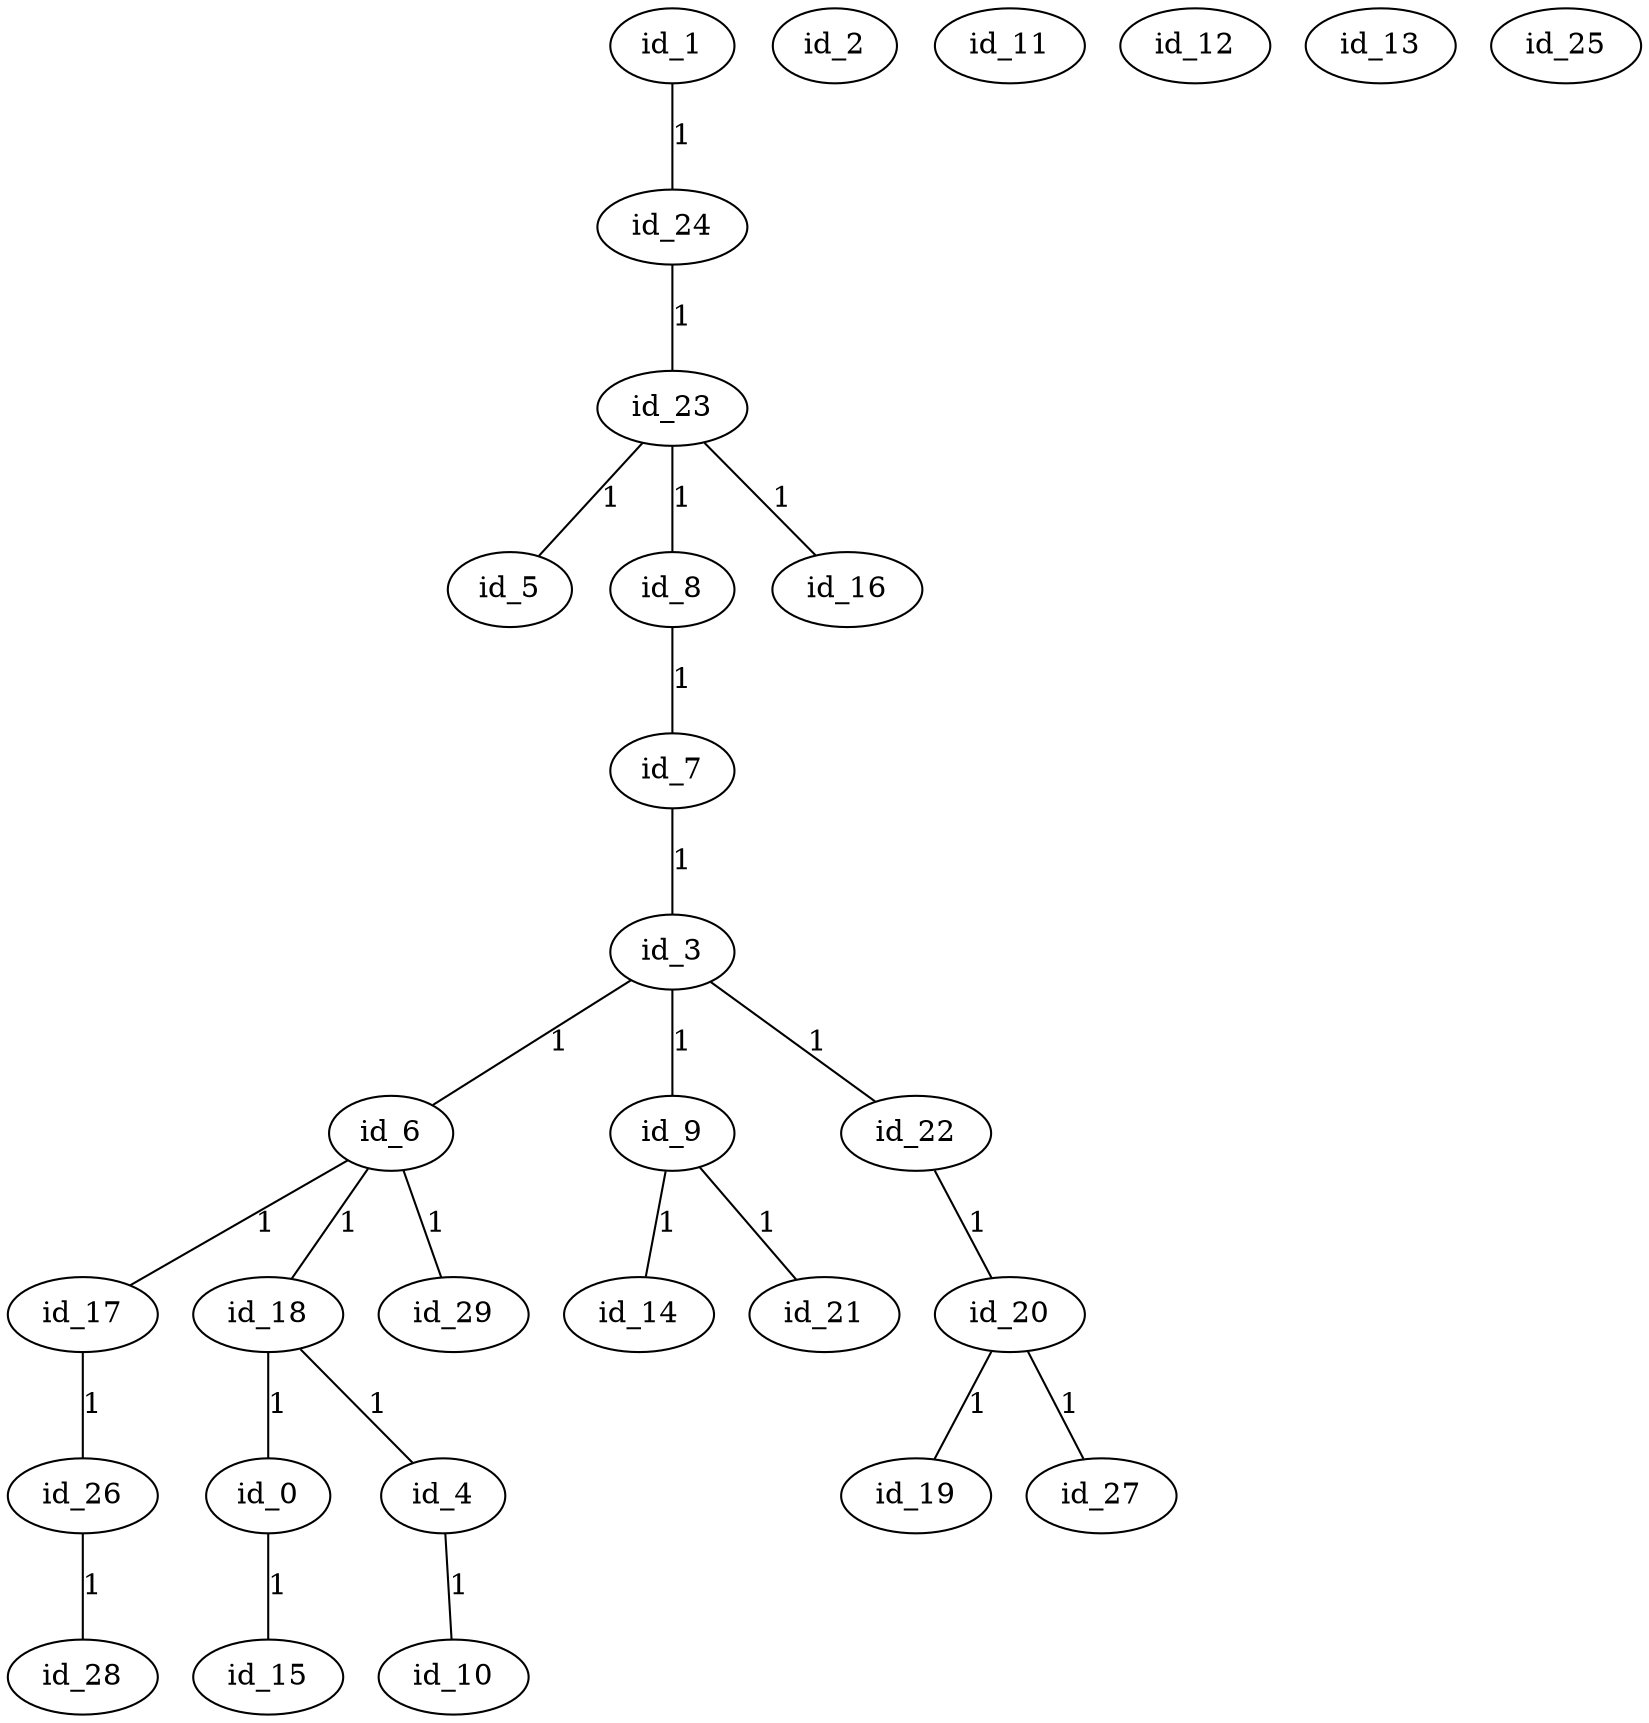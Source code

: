 graph GR{
id_0;
id_1;
id_2;
id_3;
id_4;
id_5;
id_6;
id_7;
id_8;
id_9;
id_10;
id_11;
id_12;
id_13;
id_14;
id_15;
id_16;
id_17;
id_18;
id_19;
id_20;
id_21;
id_22;
id_23;
id_24;
id_25;
id_26;
id_27;
id_28;
id_29;
id_1--id_24[label=1];
id_24--id_23[label=1];
id_23--id_8[label=1];
id_8--id_7[label=1];
id_7--id_3[label=1];
id_3--id_22[label=1];
id_22--id_20[label=1];
id_20--id_27[label=1];
id_20--id_19[label=1];
id_3--id_6[label=1];
id_6--id_18[label=1];
id_18--id_0[label=1];
id_0--id_15[label=1];
id_18--id_4[label=1];
id_4--id_10[label=1];
id_6--id_17[label=1];
id_17--id_26[label=1];
id_26--id_28[label=1];
id_6--id_29[label=1];
id_3--id_9[label=1];
id_9--id_14[label=1];
id_9--id_21[label=1];
id_23--id_5[label=1];
id_23--id_16[label=1];
}